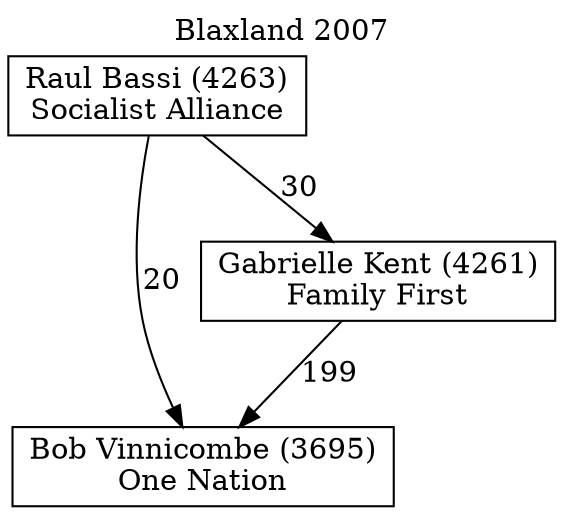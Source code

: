 // House preference flow
digraph "Bob Vinnicombe (3695)_Blaxland_2007" {
	graph [label="Blaxland 2007" labelloc=t mclimit=10]
	node [shape=box]
	"Bob Vinnicombe (3695)" [label="Bob Vinnicombe (3695)
One Nation"]
	"Gabrielle Kent (4261)" [label="Gabrielle Kent (4261)
Family First"]
	"Raul Bassi (4263)" [label="Raul Bassi (4263)
Socialist Alliance"]
	"Gabrielle Kent (4261)" -> "Bob Vinnicombe (3695)" [label=199]
	"Raul Bassi (4263)" -> "Gabrielle Kent (4261)" [label=30]
	"Raul Bassi (4263)" -> "Bob Vinnicombe (3695)" [label=20]
}
